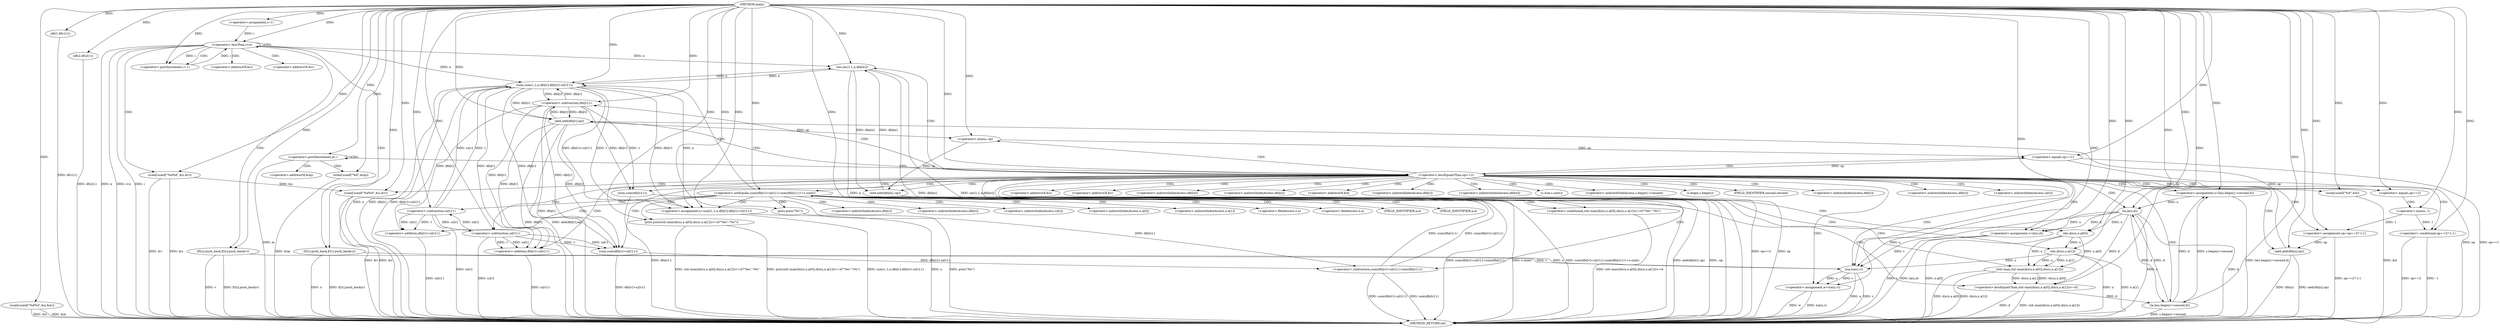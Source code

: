 digraph "main" {  
"1000610" [label = "(METHOD,main)" ]
"1000800" [label = "(METHOD_RETURN,int)" ]
"1000612" [label = "(scanf,scanf(\"%d%d\",&n,&m))" ]
"1000620" [label = "(<operator>.assignment,i=1)" ]
"1000623" [label = "(<operator>.lessThan,i<n)" ]
"1000626" [label = "(<operator>.postIncrement,i++)" ]
"1000643" [label = "(dfs1,dfs1(1))" ]
"1000645" [label = "(dfs2,dfs2(1))" ]
"1000648" [label = "(<operator>.postDecrement,m--)" ]
"1000631" [label = "(scanf,scanf(\"%d%d\",&u,&v))" ]
"1000655" [label = "(scanf,scanf(\"%d\",&op))" ]
"1000638" [label = "(E[u].push_back,E[u].push_back(v))" ]
"1000640" [label = "(E[v].push_back,E[v].push_back(u))" ]
"1000660" [label = "(<operator>.lessEqualsThan,op<=2)" ]
"1000664" [label = "(<operator>.assignment,op=op==2?-1:1)" ]
"1000673" [label = "(scanf,scanf(\"%d%d\",&u,&v))" ]
"1000680" [label = "(<operator>.assignment,w=lca(u,v))" ]
"1000710" [label = "(ins,ins(1,1,n,dfn[w]))" ]
"1000686" [label = "(add,add(dfn[u],op))" ]
"1000704" [label = "(<operator>.equals,op==1)" ]
"1000719" [label = "(scanf,scanf(\"%d\",&d))" ]
"1000666" [label = "(<operator>.conditional,op==2?-1:1)" ]
"1000682" [label = "(lca,lca(u,v))" ]
"1000692" [label = "(add,add(dfn[v],op))" ]
"1000697" [label = "(add,add(dfn[w],-op))" ]
"1000724" [label = "(<operator>.assignment,u=la(s.begin()->second,d))" ]
"1000731" [label = "(<operator>.assignment,v=la(u,d))" ]
"1000737" [label = "(<operator>.notEquals,sum(dfn[v]+sz[v]-1)-sum(dfn[v]-1)!=s.size())" ]
"1000756" [label = "(puts,puts(\"No\"))" ]
"1000667" [label = "(<operator>.equals,op==2)" ]
"1000670" [label = "(<operator>.minus,-1)" ]
"1000701" [label = "(<operator>.minus,-op)" ]
"1000726" [label = "(la,la(s.begin()->second,d))" ]
"1000733" [label = "(la,la(u,d))" ]
"1000738" [label = "(<operator>.subtraction,sum(dfn[v]+sz[v]-1)-sum(dfn[v]-1))" ]
"1000761" [label = "(<operator>.assignment,x=sum(1,1,n,dfn[v],dfn[v]+sz[v]-1))" ]
"1000779" [label = "(puts,puts(std::max(dis(u,x.a[0]),dis(u,x.a[1]))<=d?\"Yes\":\"No\"))" ]
"1000739" [label = "(sum,sum(dfn[v]+sz[v]-1))" ]
"1000749" [label = "(sum,sum(dfn[v]-1))" ]
"1000740" [label = "(<operator>.addition,dfn[v]+sz[v]-1)" ]
"1000750" [label = "(<operator>.subtraction,dfn[v]-1)" ]
"1000763" [label = "(sum,sum(1,1,n,dfn[v],dfn[v]+sz[v]-1))" ]
"1000780" [label = "(<operator>.conditional,std::max(dis(u,x.a[0]),dis(u,x.a[1]))<=d?\"Yes\":\"No\")" ]
"1000744" [label = "(<operator>.subtraction,sz[v]-1)" ]
"1000770" [label = "(<operator>.addition,dfn[v]+sz[v]-1)" ]
"1000781" [label = "(<operator>.lessEqualsThan,std::max(dis(u,x.a[0]),dis(u,x.a[1]))<=d)" ]
"1000774" [label = "(<operator>.subtraction,sz[v]-1)" ]
"1000782" [label = "(std::max,std::max(dis(u,x.a[0]),dis(u,x.a[1])))" ]
"1000783" [label = "(dis,dis(u,x.a[0]))" ]
"1000790" [label = "(dis,dis(u,x.a[1]))" ]
"1000633" [label = "(<operator>.addressOf,&u)" ]
"1000635" [label = "(<operator>.addressOf,&v)" ]
"1000657" [label = "(<operator>.addressOf,&op)" ]
"1000675" [label = "(<operator>.addressOf,&u)" ]
"1000677" [label = "(<operator>.addressOf,&v)" ]
"1000714" [label = "(<operator>.indirectIndexAccess,dfn[w])" ]
"1000687" [label = "(<operator>.indirectIndexAccess,dfn[u])" ]
"1000721" [label = "(<operator>.addressOf,&d)" ]
"1000693" [label = "(<operator>.indirectIndexAccess,dfn[v])" ]
"1000698" [label = "(<operator>.indirectIndexAccess,dfn[w])" ]
"1000755" [label = "(s.size,s.size())" ]
"1000727" [label = "(<operator>.indirectFieldAccess,s.begin()->second)" ]
"1000728" [label = "(s.begin,s.begin())" ]
"1000729" [label = "(FIELD_IDENTIFIER,second,second)" ]
"1000741" [label = "(<operator>.indirectIndexAccess,dfn[v])" ]
"1000751" [label = "(<operator>.indirectIndexAccess,dfn[v])" ]
"1000767" [label = "(<operator>.indirectIndexAccess,dfn[v])" ]
"1000745" [label = "(<operator>.indirectIndexAccess,sz[v])" ]
"1000771" [label = "(<operator>.indirectIndexAccess,dfn[v])" ]
"1000775" [label = "(<operator>.indirectIndexAccess,sz[v])" ]
"1000785" [label = "(<operator>.indirectIndexAccess,x.a[0])" ]
"1000792" [label = "(<operator>.indirectIndexAccess,x.a[1])" ]
"1000786" [label = "(<operator>.fieldAccess,x.a)" ]
"1000793" [label = "(<operator>.fieldAccess,x.a)" ]
"1000788" [label = "(FIELD_IDENTIFIER,a,a)" ]
"1000795" [label = "(FIELD_IDENTIFIER,a,a)" ]
  "1000612" -> "1000800"  [ label = "DDG: &n"] 
  "1000612" -> "1000800"  [ label = "DDG: &m"] 
  "1000623" -> "1000800"  [ label = "DDG: i"] 
  "1000623" -> "1000800"  [ label = "DDG: n"] 
  "1000623" -> "1000800"  [ label = "DDG: i<n"] 
  "1000643" -> "1000800"  [ label = "DDG: dfs1(1)"] 
  "1000645" -> "1000800"  [ label = "DDG: dfs2(1)"] 
  "1000648" -> "1000800"  [ label = "DDG: m"] 
  "1000655" -> "1000800"  [ label = "DDG: &op"] 
  "1000660" -> "1000800"  [ label = "DDG: op"] 
  "1000660" -> "1000800"  [ label = "DDG: op<=2"] 
  "1000719" -> "1000800"  [ label = "DDG: &d"] 
  "1000726" -> "1000800"  [ label = "DDG: s.begin()->second"] 
  "1000724" -> "1000800"  [ label = "DDG: la(s.begin()->second,d)"] 
  "1000731" -> "1000800"  [ label = "DDG: v"] 
  "1000733" -> "1000800"  [ label = "DDG: u"] 
  "1000733" -> "1000800"  [ label = "DDG: d"] 
  "1000731" -> "1000800"  [ label = "DDG: la(u,d)"] 
  "1000744" -> "1000800"  [ label = "DDG: sz[v]"] 
  "1000740" -> "1000800"  [ label = "DDG: sz[v]-1"] 
  "1000739" -> "1000800"  [ label = "DDG: dfn[v]+sz[v]-1"] 
  "1000738" -> "1000800"  [ label = "DDG: sum(dfn[v]+sz[v]-1)"] 
  "1000750" -> "1000800"  [ label = "DDG: dfn[v]"] 
  "1000749" -> "1000800"  [ label = "DDG: dfn[v]-1"] 
  "1000738" -> "1000800"  [ label = "DDG: sum(dfn[v]-1)"] 
  "1000737" -> "1000800"  [ label = "DDG: sum(dfn[v]+sz[v]-1)-sum(dfn[v]-1)"] 
  "1000737" -> "1000800"  [ label = "DDG: s.size()"] 
  "1000737" -> "1000800"  [ label = "DDG: sum(dfn[v]+sz[v]-1)-sum(dfn[v]-1)!=s.size()"] 
  "1000761" -> "1000800"  [ label = "DDG: x"] 
  "1000763" -> "1000800"  [ label = "DDG: n"] 
  "1000763" -> "1000800"  [ label = "DDG: dfn[v]"] 
  "1000774" -> "1000800"  [ label = "DDG: sz[v]"] 
  "1000770" -> "1000800"  [ label = "DDG: sz[v]-1"] 
  "1000763" -> "1000800"  [ label = "DDG: dfn[v]+sz[v]-1"] 
  "1000761" -> "1000800"  [ label = "DDG: sum(1,1,n,dfn[v],dfn[v]+sz[v]-1)"] 
  "1000783" -> "1000800"  [ label = "DDG: x.a[0]"] 
  "1000782" -> "1000800"  [ label = "DDG: dis(u,x.a[0])"] 
  "1000790" -> "1000800"  [ label = "DDG: u"] 
  "1000790" -> "1000800"  [ label = "DDG: x.a[1]"] 
  "1000782" -> "1000800"  [ label = "DDG: dis(u,x.a[1])"] 
  "1000781" -> "1000800"  [ label = "DDG: std::max(dis(u,x.a[0]),dis(u,x.a[1]))"] 
  "1000781" -> "1000800"  [ label = "DDG: d"] 
  "1000780" -> "1000800"  [ label = "DDG: std::max(dis(u,x.a[0]),dis(u,x.a[1]))<=d"] 
  "1000779" -> "1000800"  [ label = "DDG: std::max(dis(u,x.a[0]),dis(u,x.a[1]))<=d?\"Yes\":\"No\""] 
  "1000779" -> "1000800"  [ label = "DDG: puts(std::max(dis(u,x.a[0]),dis(u,x.a[1]))<=d?\"Yes\":\"No\")"] 
  "1000756" -> "1000800"  [ label = "DDG: puts(\"No\")"] 
  "1000666" -> "1000800"  [ label = "DDG: op==2"] 
  "1000666" -> "1000800"  [ label = "DDG: -1"] 
  "1000664" -> "1000800"  [ label = "DDG: op==2?-1:1"] 
  "1000673" -> "1000800"  [ label = "DDG: &u"] 
  "1000673" -> "1000800"  [ label = "DDG: &v"] 
  "1000680" -> "1000800"  [ label = "DDG: w"] 
  "1000682" -> "1000800"  [ label = "DDG: u"] 
  "1000682" -> "1000800"  [ label = "DDG: v"] 
  "1000680" -> "1000800"  [ label = "DDG: lca(u,v)"] 
  "1000686" -> "1000800"  [ label = "DDG: dfn[u]"] 
  "1000686" -> "1000800"  [ label = "DDG: add(dfn[u],op)"] 
  "1000692" -> "1000800"  [ label = "DDG: dfn[v]"] 
  "1000692" -> "1000800"  [ label = "DDG: add(dfn[v],op)"] 
  "1000697" -> "1000800"  [ label = "DDG: -op"] 
  "1000697" -> "1000800"  [ label = "DDG: add(dfn[w],-op)"] 
  "1000704" -> "1000800"  [ label = "DDG: op"] 
  "1000704" -> "1000800"  [ label = "DDG: op==1"] 
  "1000710" -> "1000800"  [ label = "DDG: n"] 
  "1000710" -> "1000800"  [ label = "DDG: dfn[w]"] 
  "1000710" -> "1000800"  [ label = "DDG: ins(1,1,n,dfn[w])"] 
  "1000631" -> "1000800"  [ label = "DDG: &u"] 
  "1000631" -> "1000800"  [ label = "DDG: &v"] 
  "1000638" -> "1000800"  [ label = "DDG: v"] 
  "1000638" -> "1000800"  [ label = "DDG: E[u].push_back(v)"] 
  "1000640" -> "1000800"  [ label = "DDG: u"] 
  "1000640" -> "1000800"  [ label = "DDG: E[v].push_back(u)"] 
  "1000610" -> "1000612"  [ label = "DDG: "] 
  "1000610" -> "1000620"  [ label = "DDG: "] 
  "1000620" -> "1000623"  [ label = "DDG: i"] 
  "1000626" -> "1000623"  [ label = "DDG: i"] 
  "1000610" -> "1000623"  [ label = "DDG: "] 
  "1000623" -> "1000626"  [ label = "DDG: i"] 
  "1000610" -> "1000626"  [ label = "DDG: "] 
  "1000610" -> "1000631"  [ label = "DDG: "] 
  "1000610" -> "1000643"  [ label = "DDG: "] 
  "1000610" -> "1000645"  [ label = "DDG: "] 
  "1000610" -> "1000648"  [ label = "DDG: "] 
  "1000610" -> "1000655"  [ label = "DDG: "] 
  "1000610" -> "1000638"  [ label = "DDG: "] 
  "1000610" -> "1000640"  [ label = "DDG: "] 
  "1000704" -> "1000660"  [ label = "DDG: op"] 
  "1000610" -> "1000660"  [ label = "DDG: "] 
  "1000610" -> "1000664"  [ label = "DDG: "] 
  "1000670" -> "1000664"  [ label = "DDG: 1"] 
  "1000610" -> "1000673"  [ label = "DDG: "] 
  "1000682" -> "1000680"  [ label = "DDG: u"] 
  "1000682" -> "1000680"  [ label = "DDG: v"] 
  "1000631" -> "1000673"  [ label = "DDG: &u"] 
  "1000610" -> "1000680"  [ label = "DDG: "] 
  "1000610" -> "1000710"  [ label = "DDG: "] 
  "1000623" -> "1000710"  [ label = "DDG: n"] 
  "1000763" -> "1000710"  [ label = "DDG: n"] 
  "1000697" -> "1000710"  [ label = "DDG: dfn[w]"] 
  "1000610" -> "1000719"  [ label = "DDG: "] 
  "1000670" -> "1000666"  [ label = "DDG: 1"] 
  "1000610" -> "1000666"  [ label = "DDG: "] 
  "1000733" -> "1000682"  [ label = "DDG: u"] 
  "1000790" -> "1000682"  [ label = "DDG: u"] 
  "1000640" -> "1000682"  [ label = "DDG: u"] 
  "1000610" -> "1000682"  [ label = "DDG: "] 
  "1000731" -> "1000682"  [ label = "DDG: v"] 
  "1000638" -> "1000682"  [ label = "DDG: v"] 
  "1000664" -> "1000686"  [ label = "DDG: op"] 
  "1000610" -> "1000686"  [ label = "DDG: "] 
  "1000701" -> "1000704"  [ label = "DDG: op"] 
  "1000610" -> "1000704"  [ label = "DDG: "] 
  "1000726" -> "1000724"  [ label = "DDG: s.begin()->second"] 
  "1000726" -> "1000724"  [ label = "DDG: d"] 
  "1000733" -> "1000731"  [ label = "DDG: u"] 
  "1000733" -> "1000731"  [ label = "DDG: d"] 
  "1000660" -> "1000667"  [ label = "DDG: op"] 
  "1000610" -> "1000667"  [ label = "DDG: "] 
  "1000610" -> "1000670"  [ label = "DDG: "] 
  "1000750" -> "1000692"  [ label = "DDG: dfn[v]"] 
  "1000763" -> "1000692"  [ label = "DDG: dfn[v]"] 
  "1000686" -> "1000692"  [ label = "DDG: op"] 
  "1000610" -> "1000692"  [ label = "DDG: "] 
  "1000710" -> "1000697"  [ label = "DDG: dfn[w]"] 
  "1000701" -> "1000697"  [ label = "DDG: op"] 
  "1000610" -> "1000724"  [ label = "DDG: "] 
  "1000610" -> "1000731"  [ label = "DDG: "] 
  "1000738" -> "1000737"  [ label = "DDG: sum(dfn[v]-1)"] 
  "1000738" -> "1000737"  [ label = "DDG: sum(dfn[v]+sz[v]-1)"] 
  "1000610" -> "1000737"  [ label = "DDG: "] 
  "1000610" -> "1000756"  [ label = "DDG: "] 
  "1000692" -> "1000701"  [ label = "DDG: op"] 
  "1000610" -> "1000701"  [ label = "DDG: "] 
  "1000733" -> "1000726"  [ label = "DDG: d"] 
  "1000781" -> "1000726"  [ label = "DDG: d"] 
  "1000610" -> "1000726"  [ label = "DDG: "] 
  "1000724" -> "1000733"  [ label = "DDG: u"] 
  "1000610" -> "1000733"  [ label = "DDG: "] 
  "1000726" -> "1000733"  [ label = "DDG: d"] 
  "1000739" -> "1000738"  [ label = "DDG: dfn[v]+sz[v]-1"] 
  "1000749" -> "1000738"  [ label = "DDG: dfn[v]-1"] 
  "1000763" -> "1000761"  [ label = "DDG: dfn[v]"] 
  "1000763" -> "1000761"  [ label = "DDG: n"] 
  "1000763" -> "1000761"  [ label = "DDG: dfn[v]+sz[v]-1"] 
  "1000763" -> "1000761"  [ label = "DDG: 1"] 
  "1000744" -> "1000739"  [ label = "DDG: sz[v]"] 
  "1000744" -> "1000739"  [ label = "DDG: 1"] 
  "1000750" -> "1000739"  [ label = "DDG: dfn[v]"] 
  "1000763" -> "1000739"  [ label = "DDG: dfn[v]"] 
  "1000692" -> "1000739"  [ label = "DDG: dfn[v]"] 
  "1000750" -> "1000749"  [ label = "DDG: dfn[v]"] 
  "1000750" -> "1000749"  [ label = "DDG: 1"] 
  "1000610" -> "1000761"  [ label = "DDG: "] 
  "1000610" -> "1000779"  [ label = "DDG: "] 
  "1000750" -> "1000740"  [ label = "DDG: dfn[v]"] 
  "1000763" -> "1000740"  [ label = "DDG: dfn[v]"] 
  "1000692" -> "1000740"  [ label = "DDG: dfn[v]"] 
  "1000744" -> "1000740"  [ label = "DDG: sz[v]"] 
  "1000744" -> "1000740"  [ label = "DDG: 1"] 
  "1000763" -> "1000750"  [ label = "DDG: dfn[v]"] 
  "1000692" -> "1000750"  [ label = "DDG: dfn[v]"] 
  "1000610" -> "1000750"  [ label = "DDG: "] 
  "1000610" -> "1000763"  [ label = "DDG: "] 
  "1000623" -> "1000763"  [ label = "DDG: n"] 
  "1000710" -> "1000763"  [ label = "DDG: n"] 
  "1000750" -> "1000763"  [ label = "DDG: dfn[v]"] 
  "1000774" -> "1000763"  [ label = "DDG: sz[v]"] 
  "1000774" -> "1000763"  [ label = "DDG: 1"] 
  "1000610" -> "1000780"  [ label = "DDG: "] 
  "1000774" -> "1000744"  [ label = "DDG: sz[v]"] 
  "1000610" -> "1000744"  [ label = "DDG: "] 
  "1000750" -> "1000770"  [ label = "DDG: dfn[v]"] 
  "1000774" -> "1000770"  [ label = "DDG: sz[v]"] 
  "1000774" -> "1000770"  [ label = "DDG: 1"] 
  "1000782" -> "1000781"  [ label = "DDG: dis(u,x.a[1])"] 
  "1000782" -> "1000781"  [ label = "DDG: dis(u,x.a[0])"] 
  "1000733" -> "1000781"  [ label = "DDG: d"] 
  "1000610" -> "1000781"  [ label = "DDG: "] 
  "1000744" -> "1000774"  [ label = "DDG: sz[v]"] 
  "1000610" -> "1000774"  [ label = "DDG: "] 
  "1000783" -> "1000782"  [ label = "DDG: u"] 
  "1000783" -> "1000782"  [ label = "DDG: x.a[0]"] 
  "1000790" -> "1000782"  [ label = "DDG: x.a[1]"] 
  "1000790" -> "1000782"  [ label = "DDG: u"] 
  "1000733" -> "1000783"  [ label = "DDG: u"] 
  "1000610" -> "1000783"  [ label = "DDG: "] 
  "1000783" -> "1000790"  [ label = "DDG: u"] 
  "1000610" -> "1000790"  [ label = "DDG: "] 
  "1000623" -> "1000631"  [ label = "CDG: "] 
  "1000623" -> "1000626"  [ label = "CDG: "] 
  "1000623" -> "1000623"  [ label = "CDG: "] 
  "1000623" -> "1000633"  [ label = "CDG: "] 
  "1000623" -> "1000640"  [ label = "CDG: "] 
  "1000623" -> "1000635"  [ label = "CDG: "] 
  "1000623" -> "1000638"  [ label = "CDG: "] 
  "1000648" -> "1000657"  [ label = "CDG: "] 
  "1000648" -> "1000660"  [ label = "CDG: "] 
  "1000648" -> "1000655"  [ label = "CDG: "] 
  "1000648" -> "1000648"  [ label = "CDG: "] 
  "1000660" -> "1000728"  [ label = "CDG: "] 
  "1000660" -> "1000738"  [ label = "CDG: "] 
  "1000660" -> "1000755"  [ label = "CDG: "] 
  "1000660" -> "1000731"  [ label = "CDG: "] 
  "1000660" -> "1000687"  [ label = "CDG: "] 
  "1000660" -> "1000692"  [ label = "CDG: "] 
  "1000660" -> "1000680"  [ label = "CDG: "] 
  "1000660" -> "1000686"  [ label = "CDG: "] 
  "1000660" -> "1000740"  [ label = "CDG: "] 
  "1000660" -> "1000721"  [ label = "CDG: "] 
  "1000660" -> "1000667"  [ label = "CDG: "] 
  "1000660" -> "1000733"  [ label = "CDG: "] 
  "1000660" -> "1000710"  [ label = "CDG: "] 
  "1000660" -> "1000664"  [ label = "CDG: "] 
  "1000660" -> "1000749"  [ label = "CDG: "] 
  "1000660" -> "1000724"  [ label = "CDG: "] 
  "1000660" -> "1000666"  [ label = "CDG: "] 
  "1000660" -> "1000726"  [ label = "CDG: "] 
  "1000660" -> "1000727"  [ label = "CDG: "] 
  "1000660" -> "1000697"  [ label = "CDG: "] 
  "1000660" -> "1000744"  [ label = "CDG: "] 
  "1000660" -> "1000751"  [ label = "CDG: "] 
  "1000660" -> "1000701"  [ label = "CDG: "] 
  "1000660" -> "1000673"  [ label = "CDG: "] 
  "1000660" -> "1000739"  [ label = "CDG: "] 
  "1000660" -> "1000741"  [ label = "CDG: "] 
  "1000660" -> "1000750"  [ label = "CDG: "] 
  "1000660" -> "1000704"  [ label = "CDG: "] 
  "1000660" -> "1000682"  [ label = "CDG: "] 
  "1000660" -> "1000693"  [ label = "CDG: "] 
  "1000660" -> "1000737"  [ label = "CDG: "] 
  "1000660" -> "1000729"  [ label = "CDG: "] 
  "1000660" -> "1000675"  [ label = "CDG: "] 
  "1000660" -> "1000714"  [ label = "CDG: "] 
  "1000660" -> "1000677"  [ label = "CDG: "] 
  "1000660" -> "1000719"  [ label = "CDG: "] 
  "1000660" -> "1000745"  [ label = "CDG: "] 
  "1000660" -> "1000698"  [ label = "CDG: "] 
  "1000667" -> "1000670"  [ label = "CDG: "] 
  "1000737" -> "1000785"  [ label = "CDG: "] 
  "1000737" -> "1000781"  [ label = "CDG: "] 
  "1000737" -> "1000782"  [ label = "CDG: "] 
  "1000737" -> "1000788"  [ label = "CDG: "] 
  "1000737" -> "1000761"  [ label = "CDG: "] 
  "1000737" -> "1000770"  [ label = "CDG: "] 
  "1000737" -> "1000780"  [ label = "CDG: "] 
  "1000737" -> "1000783"  [ label = "CDG: "] 
  "1000737" -> "1000793"  [ label = "CDG: "] 
  "1000737" -> "1000775"  [ label = "CDG: "] 
  "1000737" -> "1000774"  [ label = "CDG: "] 
  "1000737" -> "1000767"  [ label = "CDG: "] 
  "1000737" -> "1000795"  [ label = "CDG: "] 
  "1000737" -> "1000790"  [ label = "CDG: "] 
  "1000737" -> "1000786"  [ label = "CDG: "] 
  "1000737" -> "1000756"  [ label = "CDG: "] 
  "1000737" -> "1000792"  [ label = "CDG: "] 
  "1000737" -> "1000771"  [ label = "CDG: "] 
  "1000737" -> "1000779"  [ label = "CDG: "] 
  "1000737" -> "1000763"  [ label = "CDG: "] 
}
